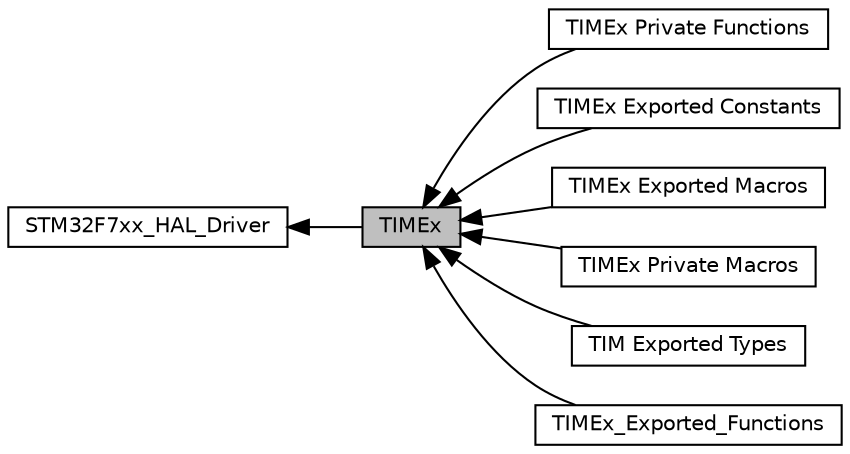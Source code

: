 digraph "TIMEx"
{
  edge [fontname="Helvetica",fontsize="10",labelfontname="Helvetica",labelfontsize="10"];
  node [fontname="Helvetica",fontsize="10",shape=record];
  rankdir=LR;
  Node0 [label="TIMEx",height=0.2,width=0.4,color="black", fillcolor="grey75", style="filled", fontcolor="black"];
  Node6 [label="TIMEx Private Functions",height=0.2,width=0.4,color="black", fillcolor="white", style="filled",URL="$group___t_i_m_ex___private___functions.html"];
  Node3 [label="TIMEx Exported Constants",height=0.2,width=0.4,color="black", fillcolor="white", style="filled",URL="$group___t_i_m_ex___exported___constants.html"];
  Node4 [label="TIMEx Exported Macros",height=0.2,width=0.4,color="black", fillcolor="white", style="filled",URL="$group___t_i_m_ex___exported___macros.html"];
  Node1 [label="STM32F7xx_HAL_Driver",height=0.2,width=0.4,color="black", fillcolor="white", style="filled",URL="$group___s_t_m32_f7xx___h_a_l___driver.html"];
  Node5 [label="TIMEx Private Macros",height=0.2,width=0.4,color="black", fillcolor="white", style="filled",URL="$group___t_i_m_ex___private___macros.html"];
  Node2 [label="TIM Exported Types",height=0.2,width=0.4,color="black", fillcolor="white", style="filled",URL="$group___t_i_m_ex___exported___types.html"];
  Node7 [label="TIMEx_Exported_Functions",height=0.2,width=0.4,color="black", fillcolor="white", style="filled",URL="$group___t_i_m_ex___exported___functions.html"];
  Node1->Node0 [shape=plaintext, dir="back", style="solid"];
  Node0->Node2 [shape=plaintext, dir="back", style="solid"];
  Node0->Node3 [shape=plaintext, dir="back", style="solid"];
  Node0->Node4 [shape=plaintext, dir="back", style="solid"];
  Node0->Node5 [shape=plaintext, dir="back", style="solid"];
  Node0->Node6 [shape=plaintext, dir="back", style="solid"];
  Node0->Node7 [shape=plaintext, dir="back", style="solid"];
}
